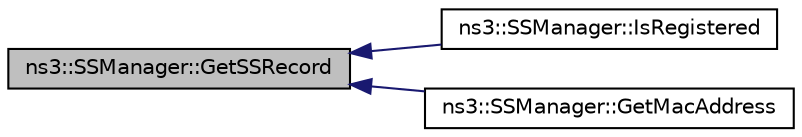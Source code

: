 digraph "ns3::SSManager::GetSSRecord"
{
  edge [fontname="Helvetica",fontsize="10",labelfontname="Helvetica",labelfontsize="10"];
  node [fontname="Helvetica",fontsize="10",shape=record];
  rankdir="LR";
  Node1 [label="ns3::SSManager::GetSSRecord",height=0.2,width=0.4,color="black", fillcolor="grey75", style="filled", fontcolor="black"];
  Node1 -> Node2 [dir="back",color="midnightblue",fontsize="10",style="solid"];
  Node2 [label="ns3::SSManager::IsRegistered",height=0.2,width=0.4,color="black", fillcolor="white", style="filled",URL="$da/d0e/classns3_1_1SSManager.html#a486b9d022058a8e867d8a4bdf07e65d9"];
  Node1 -> Node3 [dir="back",color="midnightblue",fontsize="10",style="solid"];
  Node3 [label="ns3::SSManager::GetMacAddress",height=0.2,width=0.4,color="black", fillcolor="white", style="filled",URL="$da/d0e/classns3_1_1SSManager.html#a0e66f99d44deb36b01aa2a6b7abe7dc3"];
}
